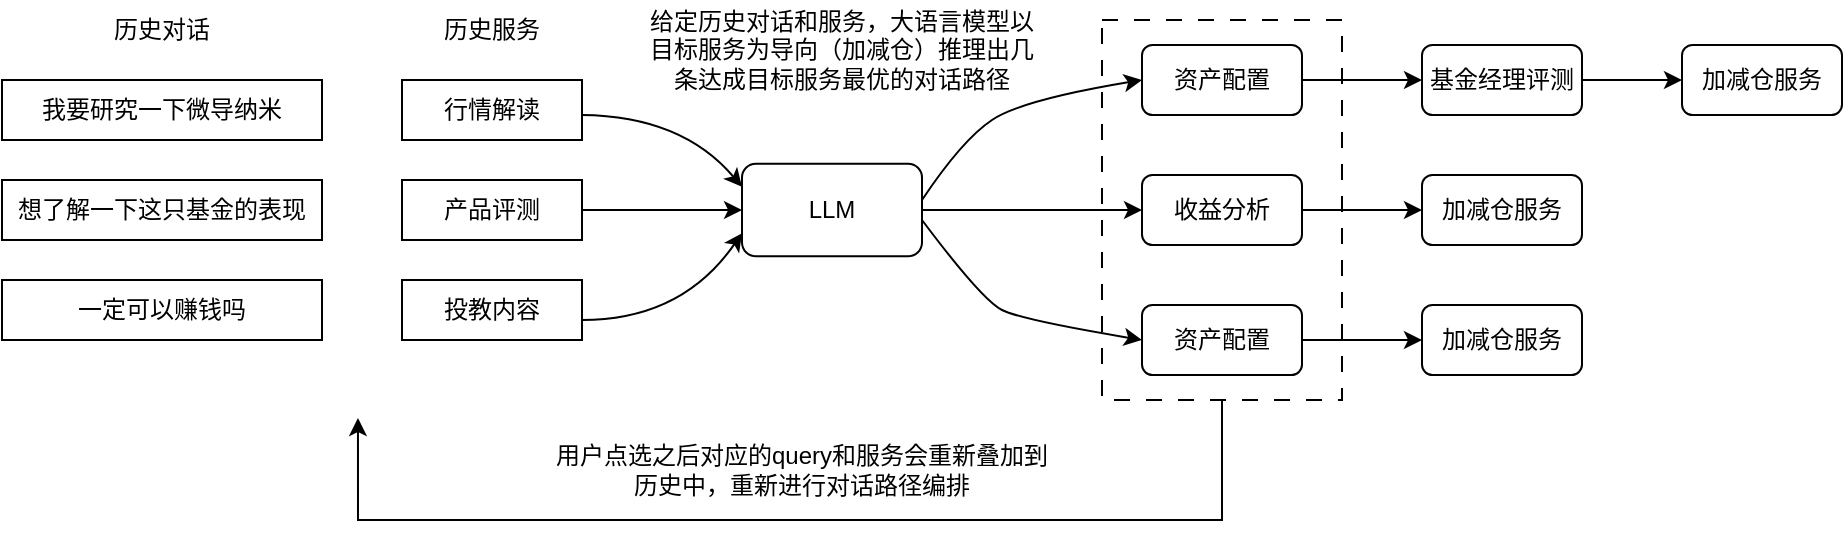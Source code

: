 <mxfile version="24.0.2" type="github">
  <diagram name="第 1 页" id="nmOxsx0Euh56K6lD_PBr">
    <mxGraphModel dx="2074" dy="1180" grid="1" gridSize="10" guides="1" tooltips="1" connect="1" arrows="1" fold="1" page="1" pageScale="1" pageWidth="1200" pageHeight="500" math="0" shadow="0">
      <root>
        <mxCell id="0" />
        <mxCell id="1" parent="0" />
        <mxCell id="Jvqhb4FVt9Vy9GDMDFfO-33" value="" style="rounded=0;whiteSpace=wrap;html=1;dashed=1;dashPattern=8 8;" vertex="1" parent="1">
          <mxGeometry x="630" y="50" width="120" height="190" as="geometry" />
        </mxCell>
        <mxCell id="Jvqhb4FVt9Vy9GDMDFfO-1" value="我要研究一下微导纳米" style="rounded=0;whiteSpace=wrap;html=1;" vertex="1" parent="1">
          <mxGeometry x="80" y="80" width="160" height="30" as="geometry" />
        </mxCell>
        <mxCell id="Jvqhb4FVt9Vy9GDMDFfO-2" value="想了解一下这只基金的表现" style="rounded=0;whiteSpace=wrap;html=1;" vertex="1" parent="1">
          <mxGeometry x="80" y="130" width="160" height="30" as="geometry" />
        </mxCell>
        <mxCell id="Jvqhb4FVt9Vy9GDMDFfO-3" value="一定可以赚钱吗" style="rounded=0;whiteSpace=wrap;html=1;" vertex="1" parent="1">
          <mxGeometry x="80" y="180" width="160" height="30" as="geometry" />
        </mxCell>
        <mxCell id="Jvqhb4FVt9Vy9GDMDFfO-4" value="行情解读" style="rounded=0;whiteSpace=wrap;html=1;" vertex="1" parent="1">
          <mxGeometry x="280" y="80" width="90" height="30" as="geometry" />
        </mxCell>
        <mxCell id="Jvqhb4FVt9Vy9GDMDFfO-21" value="" style="edgeStyle=orthogonalEdgeStyle;rounded=0;orthogonalLoop=1;jettySize=auto;html=1;" edge="1" parent="1" source="Jvqhb4FVt9Vy9GDMDFfO-5" target="Jvqhb4FVt9Vy9GDMDFfO-15">
          <mxGeometry relative="1" as="geometry" />
        </mxCell>
        <mxCell id="Jvqhb4FVt9Vy9GDMDFfO-5" value="产品评测" style="rounded=0;whiteSpace=wrap;html=1;" vertex="1" parent="1">
          <mxGeometry x="280" y="130" width="90" height="30" as="geometry" />
        </mxCell>
        <mxCell id="Jvqhb4FVt9Vy9GDMDFfO-6" value="投教内容" style="rounded=0;whiteSpace=wrap;html=1;" vertex="1" parent="1">
          <mxGeometry x="280" y="180" width="90" height="30" as="geometry" />
        </mxCell>
        <mxCell id="Jvqhb4FVt9Vy9GDMDFfO-26" value="" style="edgeStyle=orthogonalEdgeStyle;rounded=0;orthogonalLoop=1;jettySize=auto;html=1;" edge="1" parent="1" source="Jvqhb4FVt9Vy9GDMDFfO-7" target="Jvqhb4FVt9Vy9GDMDFfO-8">
          <mxGeometry relative="1" as="geometry" />
        </mxCell>
        <mxCell id="Jvqhb4FVt9Vy9GDMDFfO-7" value="资产配置" style="rounded=1;whiteSpace=wrap;html=1;" vertex="1" parent="1">
          <mxGeometry x="650" y="62.5" width="80" height="35" as="geometry" />
        </mxCell>
        <mxCell id="Jvqhb4FVt9Vy9GDMDFfO-27" value="" style="edgeStyle=orthogonalEdgeStyle;rounded=0;orthogonalLoop=1;jettySize=auto;html=1;" edge="1" parent="1" source="Jvqhb4FVt9Vy9GDMDFfO-8" target="Jvqhb4FVt9Vy9GDMDFfO-9">
          <mxGeometry relative="1" as="geometry" />
        </mxCell>
        <mxCell id="Jvqhb4FVt9Vy9GDMDFfO-8" value="基金经理评测" style="rounded=1;whiteSpace=wrap;html=1;" vertex="1" parent="1">
          <mxGeometry x="790" y="62.5" width="80" height="35" as="geometry" />
        </mxCell>
        <mxCell id="Jvqhb4FVt9Vy9GDMDFfO-9" value="加减仓服务" style="rounded=1;whiteSpace=wrap;html=1;" vertex="1" parent="1">
          <mxGeometry x="920" y="62.5" width="80" height="35" as="geometry" />
        </mxCell>
        <mxCell id="Jvqhb4FVt9Vy9GDMDFfO-28" value="" style="edgeStyle=orthogonalEdgeStyle;rounded=0;orthogonalLoop=1;jettySize=auto;html=1;" edge="1" parent="1" source="Jvqhb4FVt9Vy9GDMDFfO-10" target="Jvqhb4FVt9Vy9GDMDFfO-11">
          <mxGeometry relative="1" as="geometry" />
        </mxCell>
        <mxCell id="Jvqhb4FVt9Vy9GDMDFfO-10" value="收益分析" style="rounded=1;whiteSpace=wrap;html=1;" vertex="1" parent="1">
          <mxGeometry x="650" y="127.5" width="80" height="35" as="geometry" />
        </mxCell>
        <mxCell id="Jvqhb4FVt9Vy9GDMDFfO-11" value="加减仓服务" style="rounded=1;whiteSpace=wrap;html=1;" vertex="1" parent="1">
          <mxGeometry x="790" y="127.5" width="80" height="35" as="geometry" />
        </mxCell>
        <mxCell id="Jvqhb4FVt9Vy9GDMDFfO-29" value="" style="edgeStyle=orthogonalEdgeStyle;rounded=0;orthogonalLoop=1;jettySize=auto;html=1;" edge="1" parent="1" source="Jvqhb4FVt9Vy9GDMDFfO-13" target="Jvqhb4FVt9Vy9GDMDFfO-14">
          <mxGeometry relative="1" as="geometry" />
        </mxCell>
        <mxCell id="Jvqhb4FVt9Vy9GDMDFfO-13" value="资产配置" style="rounded=1;whiteSpace=wrap;html=1;" vertex="1" parent="1">
          <mxGeometry x="650" y="192.5" width="80" height="35" as="geometry" />
        </mxCell>
        <mxCell id="Jvqhb4FVt9Vy9GDMDFfO-14" value="加减仓服务" style="rounded=1;whiteSpace=wrap;html=1;" vertex="1" parent="1">
          <mxGeometry x="790" y="192.5" width="80" height="35" as="geometry" />
        </mxCell>
        <mxCell id="Jvqhb4FVt9Vy9GDMDFfO-24" value="" style="edgeStyle=orthogonalEdgeStyle;rounded=0;orthogonalLoop=1;jettySize=auto;html=1;" edge="1" parent="1" source="Jvqhb4FVt9Vy9GDMDFfO-15" target="Jvqhb4FVt9Vy9GDMDFfO-10">
          <mxGeometry relative="1" as="geometry" />
        </mxCell>
        <mxCell id="Jvqhb4FVt9Vy9GDMDFfO-15" value="LLM" style="rounded=1;whiteSpace=wrap;html=1;" vertex="1" parent="1">
          <mxGeometry x="450" y="121.88" width="90" height="46.25" as="geometry" />
        </mxCell>
        <mxCell id="Jvqhb4FVt9Vy9GDMDFfO-17" value="历史对话" style="text;html=1;align=center;verticalAlign=middle;whiteSpace=wrap;rounded=0;" vertex="1" parent="1">
          <mxGeometry x="130" y="40" width="60" height="30" as="geometry" />
        </mxCell>
        <mxCell id="Jvqhb4FVt9Vy9GDMDFfO-18" value="历史服务" style="text;html=1;align=center;verticalAlign=middle;whiteSpace=wrap;rounded=0;" vertex="1" parent="1">
          <mxGeometry x="295" y="40" width="60" height="30" as="geometry" />
        </mxCell>
        <mxCell id="Jvqhb4FVt9Vy9GDMDFfO-20" value="" style="curved=1;endArrow=classic;html=1;rounded=0;entryX=0;entryY=0.25;entryDx=0;entryDy=0;" edge="1" parent="1" target="Jvqhb4FVt9Vy9GDMDFfO-15">
          <mxGeometry width="50" height="50" relative="1" as="geometry">
            <mxPoint x="370" y="97.5" as="sourcePoint" />
            <mxPoint x="420" y="47.5" as="targetPoint" />
            <Array as="points">
              <mxPoint x="420" y="98" />
            </Array>
          </mxGeometry>
        </mxCell>
        <mxCell id="Jvqhb4FVt9Vy9GDMDFfO-22" value="" style="curved=1;endArrow=classic;html=1;rounded=0;entryX=0;entryY=0.75;entryDx=0;entryDy=0;" edge="1" parent="1" target="Jvqhb4FVt9Vy9GDMDFfO-15">
          <mxGeometry width="50" height="50" relative="1" as="geometry">
            <mxPoint x="370" y="200" as="sourcePoint" />
            <mxPoint x="420" y="150" as="targetPoint" />
            <Array as="points">
              <mxPoint x="420" y="200" />
            </Array>
          </mxGeometry>
        </mxCell>
        <mxCell id="Jvqhb4FVt9Vy9GDMDFfO-23" value="" style="curved=1;endArrow=classic;html=1;rounded=0;entryX=0;entryY=0.5;entryDx=0;entryDy=0;" edge="1" parent="1" target="Jvqhb4FVt9Vy9GDMDFfO-7">
          <mxGeometry width="50" height="50" relative="1" as="geometry">
            <mxPoint x="540" y="140" as="sourcePoint" />
            <mxPoint x="590" y="90" as="targetPoint" />
            <Array as="points">
              <mxPoint x="560" y="110" />
              <mxPoint x="590" y="90" />
            </Array>
          </mxGeometry>
        </mxCell>
        <mxCell id="Jvqhb4FVt9Vy9GDMDFfO-25" value="" style="curved=1;endArrow=classic;html=1;rounded=0;entryX=0;entryY=0.5;entryDx=0;entryDy=0;" edge="1" parent="1" target="Jvqhb4FVt9Vy9GDMDFfO-13">
          <mxGeometry width="50" height="50" relative="1" as="geometry">
            <mxPoint x="540" y="150" as="sourcePoint" />
            <mxPoint x="590" y="100" as="targetPoint" />
            <Array as="points">
              <mxPoint x="570" y="190" />
              <mxPoint x="590" y="200" />
            </Array>
          </mxGeometry>
        </mxCell>
        <mxCell id="Jvqhb4FVt9Vy9GDMDFfO-30" value="给定历史对话和服务，大语言模型以目标服务为导向（加减仓）推理出几条达成目标服务最优的对话路径" style="text;html=1;align=center;verticalAlign=middle;whiteSpace=wrap;rounded=0;" vertex="1" parent="1">
          <mxGeometry x="400" y="50" width="200" height="30" as="geometry" />
        </mxCell>
        <mxCell id="Jvqhb4FVt9Vy9GDMDFfO-37" style="edgeStyle=orthogonalEdgeStyle;rounded=0;orthogonalLoop=1;jettySize=auto;html=1;entryX=0.633;entryY=0.967;entryDx=0;entryDy=0;entryPerimeter=0;" edge="1" parent="1" source="Jvqhb4FVt9Vy9GDMDFfO-33">
          <mxGeometry relative="1" as="geometry">
            <mxPoint x="257.98" y="249.01" as="targetPoint" />
            <Array as="points">
              <mxPoint x="690" y="300" />
              <mxPoint x="258" y="300" />
            </Array>
          </mxGeometry>
        </mxCell>
        <mxCell id="Jvqhb4FVt9Vy9GDMDFfO-38" value="用户点选之后对应的query和服务会重新叠加到历史中，重新进行对话路径编排" style="text;html=1;align=center;verticalAlign=middle;whiteSpace=wrap;rounded=0;" vertex="1" parent="1">
          <mxGeometry x="355" y="260" width="250" height="30" as="geometry" />
        </mxCell>
      </root>
    </mxGraphModel>
  </diagram>
</mxfile>
